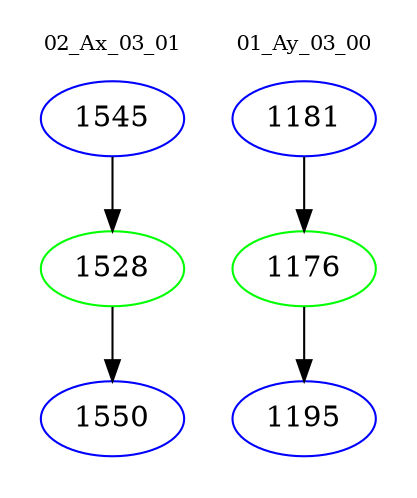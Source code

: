 digraph{
subgraph cluster_0 {
color = white
label = "02_Ax_03_01";
fontsize=10;
T0_1545 [label="1545", color="blue"]
T0_1545 -> T0_1528 [color="black"]
T0_1528 [label="1528", color="green"]
T0_1528 -> T0_1550 [color="black"]
T0_1550 [label="1550", color="blue"]
}
subgraph cluster_1 {
color = white
label = "01_Ay_03_00";
fontsize=10;
T1_1181 [label="1181", color="blue"]
T1_1181 -> T1_1176 [color="black"]
T1_1176 [label="1176", color="green"]
T1_1176 -> T1_1195 [color="black"]
T1_1195 [label="1195", color="blue"]
}
}
